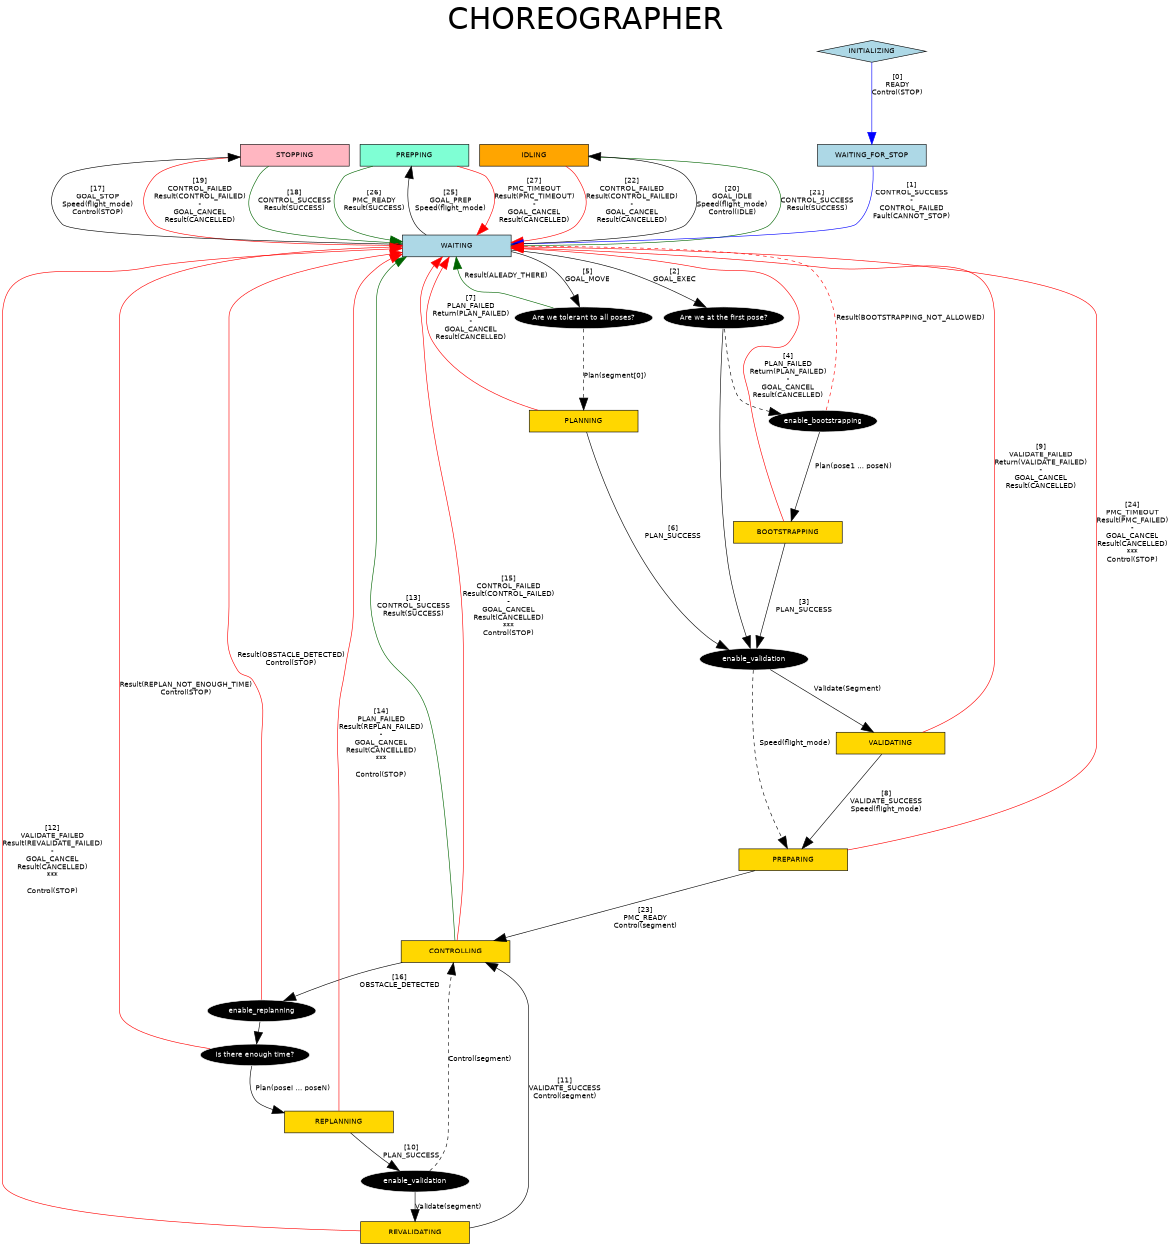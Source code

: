 # dot -Tpdf statemachine.dot -o statemachine.pdf
digraph G {
  graph [label="CHOREOGRAPHER\n", labelloc=t, fontsize=50];
  size="11.7,8.3!";
  node [shape=box, width=2.5, fontsize=12, fontname="helvetica"];
  edge [arrowsize=2, weight=2., fontsize=12, fontname="helvetica"];
  fontname = "helvetica";

  subgraph cluster {
  style=invis;
  node [shape=box, style=filled, fillcolor=orange, color=black];
  IDLING;
  node [shape=box, style=filled, fillcolor=lightpink, color=black];
  STOPPING;
  node [shape=box, style=filled, fillcolor=aquamarine, color=black];
  PREPPING;
  }

  node [shape=diamond, style=filled, fillcolor=lightblue, color=black];
  INITIALIZING;

  node [shape=box, style=filled, fillcolor=lightblue, color=black];
  WAITING_FOR_STOP;
  WAITING;

  node [shape=box, style=filled, fillcolor=gold, color=black];
  BOOTSTRAPPING;
  PLANNING;
  VALIDATING;
  PREPARING;
  CONTROLLING;
  REPLANNING;
  REVALIDATING;

  node [shape=ellipse, style=filled, fontcolor=white, fillcolor=black, color=white];
  aligned_with_all [label="Are we tolerant to all poses?"];
  within_tolerance [label="Are we at the first pose?"];
  enable_bootstrapping [label="enable_bootstrapping"];
  enable_replanning [label="enable_replanning"];
  enough_time [label="Is there enough time?"];
  enable_validation [label="enable_validation"];
  enable_revalidation [label="enable_validation"];

  # Actions
  INITIALIZING -> WAITING_FOR_STOP
    [label="[0]\nREADY\nControl(STOP)", color=blue];
  WAITING_FOR_STOP -> WAITING
    [label="[1]\nCONTROL_SUCCESS\n-\nCONTROL_FAILED\nFault(CANNOT_STOP)", color=blue];
  WAITING -> within_tolerance
    [label="[2]\nGOAL_EXEC", color=black];
  within_tolerance -> enable_validation;
  within_tolerance -> enable_bootstrapping [style=dashed];
  enable_bootstrapping -> BOOTSTRAPPING
    [label="Plan(pose1 ... poseN)", color=black];
  enable_bootstrapping -> WAITING
    [label="Result(BOOTSTRAPPING_NOT_ALLOWED)", color=red, style=dashed];

  BOOTSTRAPPING -> enable_validation
    [label="[3]\nPLAN_SUCCESS"];
  BOOTSTRAPPING -> WAITING
    [label="[4]\nPLAN_FAILED\nReturn(PLAN_FAILED)\n-\nGOAL_CANCEL\nResult(CANCELLED)", color=red];

  WAITING -> aligned_with_all
    [label="[5]\nGOAL_MOVE", color=black];
  aligned_with_all -> PLANNING
    [label="Plan(segment[0])", color=black, style=dashed];
  aligned_with_all -> WAITING
    [label="Result(ALEADY_THERE)", color=darkgreen];
  PLANNING -> enable_validation
    [label="[6]\nPLAN_SUCCESS", color=black];
  PLANNING -> WAITING
    [label="[7]\nPLAN_FAILED\nReturn(PLAN_FAILED)\n-\nGOAL_CANCEL\nResult(CANCELLED)", color=red];
  VALIDATING -> PREPARING
    [label="[8]\nVALIDATE_SUCCESS\nSpeed(flight_mode)", color=black];
  PREPARING -> CONTROLLING
    [label="[23]\nPMC_READY\nControl(segment)", color=black];
  PREPARING -> WAITING
    [label="[24]\nPMC_TIMEOUT\nResult(PMC_FAILED)\n-\nGOAL_CANCEL\nResult(CANCELLED)\n***\nControl(STOP)", color=red];

  VALIDATING -> WAITING
    [label="[9]\nVALIDATE_FAILED\nReturn(VALIDATE_FAILED)\n-\nGOAL_CANCEL\nResult(CANCELLED)", color=red];
  REPLANNING -> enable_revalidation
    [label="[10]\nPLAN_SUCCESS", color=black];
  REVALIDATING -> CONTROLLING
    [label="[11]\nVALIDATE_SUCCESS\nControl(segment)", color=black];
  REVALIDATING -> WAITING
    [label="[12]\nVALIDATE_FAILED\nResult(REVALIDATE_FAILED)\n-\nGOAL_CANCEL\nResult(CANCELLED)\n***\n\nControl(STOP)", color=red];
  CONTROLLING -> WAITING
    [label="[13]\nCONTROL_SUCCESS\nResult(SUCCESS)", color=darkgreen];
  REPLANNING -> WAITING
    [label="[14]\nPLAN_FAILED\nResult(REPLAN_FAILED)\n-\nGOAL_CANCEL\nResult(CANCELLED)\n***\n\nControl(STOP)", color=red];
  CONTROLLING -> WAITING
    [label="[15]\nCONTROL_FAILED\nResult(CONTROL_FAILED)\n-\nGOAL_CANCEL\nResult(CANCELLED)\n***\nControl(STOP)", color=red];
  
  enable_validation -> VALIDATING
    [label="Validate(Segment)"];
  enable_validation -> PREPARING
    [label="Speed(flight_mode)", style=dashed];

  CONTROLLING -> enable_replanning
    [label="[16]\nOBSTACLE_DETECTED", color=black];
  enable_replanning -> enough_time
    [color=black];
  enable_replanning -> WAITING
    [label="Result(OBSTACLE_DETECTED)\nControl(STOP)", color=red];

  enough_time -> REPLANNING
    [label="Plan(poseI ... poseN)", color=black];
  enough_time -> WAITING
    [label="Result(REPLAN_NOT_ENOUGH_TIME)\nControl(STOP)", color=red];

  enable_revalidation -> REVALIDATING
    [label="Validate(segment)"];
  enable_revalidation -> CONTROLLING
    [label="\nControl(segment)",style=dashed];

  WAITING -> STOPPING
    [label="[17]\nGOAL_STOP\nSpeed(flight_mode)\nControl(STOP)", color=black];
  STOPPING -> WAITING
    [label="[18]\nCONTROL_SUCCESS\nResult(SUCCESS)", color=darkgreen];
  STOPPING -> WAITING
    [label="[19]\nCONTROL_FAILED\nResult(CONTROL_FAILED)\n-\nGOAL_CANCEL\nResult(CANCELLED)", color=red];

  WAITING -> IDLING
    [label="[20]\nGOAL_IDLE\nSpeed(flight_mode)\nControl(IDLE)", color=black];
  IDLING -> WAITING
    [label="[21]\nCONTROL_SUCCESS\nResult(SUCCESS)", color=darkgreen];
  IDLING -> WAITING
    [label="[22]\nCONTROL_FAILED\nResult(CONTROL_FAILED)\n-\nGOAL_CANCEL\nResult(CANCELLED)", color=red];

  WAITING -> PREPPING
    [label="[25]\nGOAL_PREP\nSpeed(flight_mode)", color=black];
  PREPPING -> WAITING
    [label="[26]\nPMC_READY\nResult(SUCCESS)", color=darkgreen];
  PREPPING -> WAITING
    [label="[27]\nPMC_TIMEOUT\nResult(PMC_TIMEOUT)\n-\nGOAL_CANCEL\nResult(CANCELLED)", color=red];
}